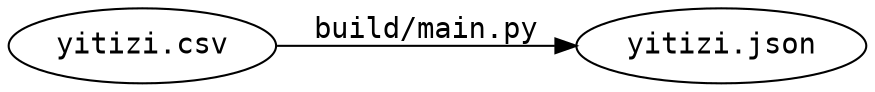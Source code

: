 digraph G {
    rankdir="LR"
    graph [fontname=monospace]
    node [fontname=monospace]
    edge [fontname=monospace]
    "yitizi.csv" -> "yitizi.json" [label="build/main.py"]
}
